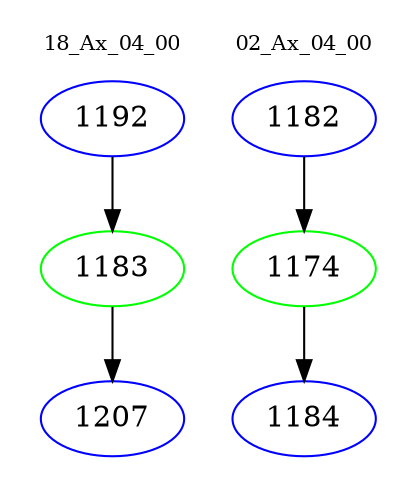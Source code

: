 digraph{
subgraph cluster_0 {
color = white
label = "18_Ax_04_00";
fontsize=10;
T0_1192 [label="1192", color="blue"]
T0_1192 -> T0_1183 [color="black"]
T0_1183 [label="1183", color="green"]
T0_1183 -> T0_1207 [color="black"]
T0_1207 [label="1207", color="blue"]
}
subgraph cluster_1 {
color = white
label = "02_Ax_04_00";
fontsize=10;
T1_1182 [label="1182", color="blue"]
T1_1182 -> T1_1174 [color="black"]
T1_1174 [label="1174", color="green"]
T1_1174 -> T1_1184 [color="black"]
T1_1184 [label="1184", color="blue"]
}
}
